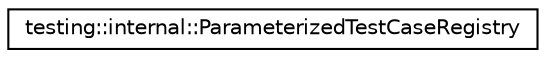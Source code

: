 digraph G
{
  edge [fontname="Helvetica",fontsize="10",labelfontname="Helvetica",labelfontsize="10"];
  node [fontname="Helvetica",fontsize="10",shape=record];
  rankdir="LR";
  Node1 [label="testing::internal::ParameterizedTestCaseRegistry",height=0.2,width=0.4,color="black", fillcolor="white", style="filled",URL="$classtesting_1_1internal_1_1ParameterizedTestCaseRegistry.html"];
}
